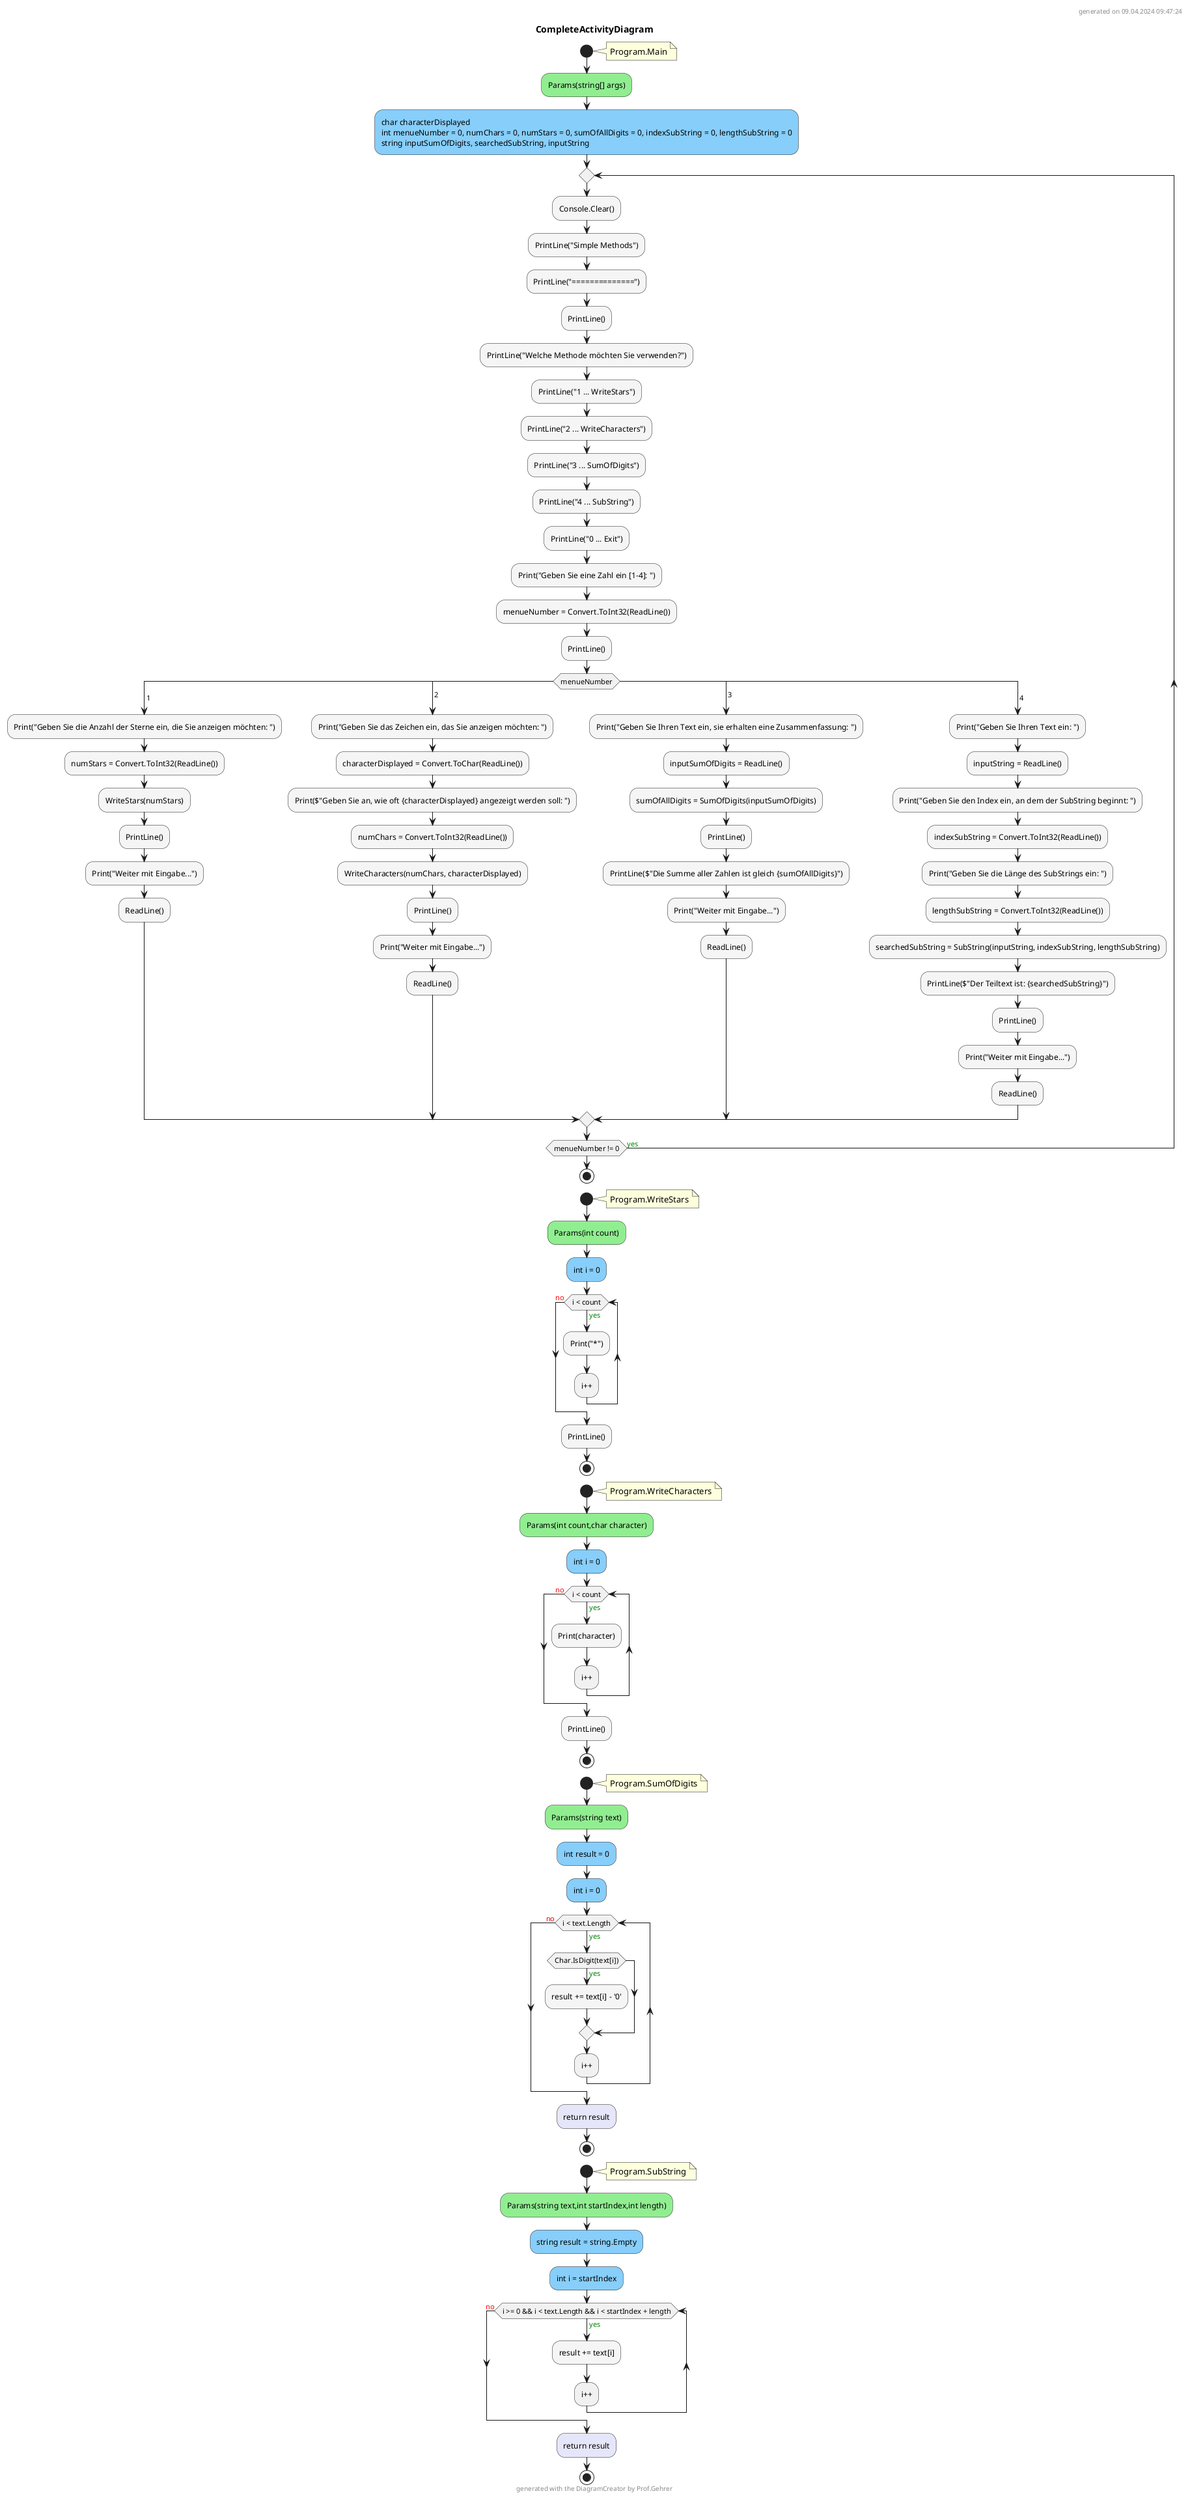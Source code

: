 @startuml CompleteActivityDiagram
header
generated on 09.04.2024 09:47:24
end header
title CompleteActivityDiagram
start
note right:  Program.Main
#LightGreen:Params(string[] args);
#LightSkyBlue:char characterDisplayed\nint menueNumber = 0, numChars = 0, numStars = 0, sumOfAllDigits = 0, indexSubString = 0, lengthSubString = 0\nstring inputSumOfDigits, searchedSubString, inputString;
repeat
        #WhiteSmoke:Console.Clear();
        #WhiteSmoke:PrintLine("Simple Methods");
        #WhiteSmoke:PrintLine("==============");
        #WhiteSmoke:PrintLine();
        #WhiteSmoke:PrintLine("Welche Methode möchten Sie verwenden?");
        #WhiteSmoke:PrintLine("1 ... WriteStars");
        #WhiteSmoke:PrintLine("2 ... WriteCharacters");
        #WhiteSmoke:PrintLine("3 ... SumOfDigits");
        #WhiteSmoke:PrintLine("4 ... SubString");
        #WhiteSmoke:PrintLine("0 ... Exit");
        #WhiteSmoke:Print("Geben Sie eine Zahl ein [1-4]: ");
        #WhiteSmoke:menueNumber = Convert.ToInt32(ReadLine());
        #WhiteSmoke:PrintLine();
        switch (menueNumber)
            case( 1 )
            #WhiteSmoke:Print("Geben Sie die Anzahl der Sterne ein, die Sie anzeigen möchten: ");
            #WhiteSmoke:numStars = Convert.ToInt32(ReadLine());
            #WhiteSmoke:WriteStars(numStars);
            #WhiteSmoke:PrintLine();
            #WhiteSmoke:Print("Weiter mit Eingabe...");
            #WhiteSmoke:ReadLine();
            case( 2 )
            #WhiteSmoke:Print("Geben Sie das Zeichen ein, das Sie anzeigen möchten: ");
            #WhiteSmoke:characterDisplayed = Convert.ToChar(ReadLine());
            #WhiteSmoke:Print($"Geben Sie an, wie oft {characterDisplayed} angezeigt werden soll: ");
            #WhiteSmoke:numChars = Convert.ToInt32(ReadLine());
            #WhiteSmoke:WriteCharacters(numChars, characterDisplayed);
            #WhiteSmoke:PrintLine();
            #WhiteSmoke:Print("Weiter mit Eingabe...");
            #WhiteSmoke:ReadLine();
            case( 3 )
            #WhiteSmoke:Print("Geben Sie Ihren Text ein, sie erhalten eine Zusammenfassung: ");
            #WhiteSmoke:inputSumOfDigits = ReadLine();
            #WhiteSmoke:sumOfAllDigits = SumOfDigits(inputSumOfDigits);
            #WhiteSmoke:PrintLine();
            #WhiteSmoke:PrintLine($"Die Summe aller Zahlen ist gleich {sumOfAllDigits}");
            #WhiteSmoke:Print("Weiter mit Eingabe...");
            #WhiteSmoke:ReadLine();
            case( 4 )
            #WhiteSmoke:Print("Geben Sie Ihren Text ein: ");
            #WhiteSmoke:inputString = ReadLine();
            #WhiteSmoke:Print("Geben Sie den Index ein, an dem der SubString beginnt: ");
            #WhiteSmoke:indexSubString = Convert.ToInt32(ReadLine());
            #WhiteSmoke:Print("Geben Sie die Länge des SubStrings ein: ");
            #WhiteSmoke:lengthSubString = Convert.ToInt32(ReadLine());
            #WhiteSmoke:searchedSubString = SubString(inputString, indexSubString, lengthSubString);
            #WhiteSmoke:PrintLine($"Der Teiltext ist: {searchedSubString}");
            #WhiteSmoke:PrintLine();
            #WhiteSmoke:Print("Weiter mit Eingabe...");
            #WhiteSmoke:ReadLine();
        endswitch
repeat while (menueNumber != 0) is (<color:green>yes)
stop
start
note right:  Program.WriteStars
#LightGreen:Params(int count);
#LightSkyBlue:int i = 0;
while (i < count) is (<color:green>yes)
        #WhiteSmoke:Print("*");
:i++;
endwhile (<color:red>no)
#WhiteSmoke:PrintLine();
stop
start
note right:  Program.WriteCharacters
#LightGreen:Params(int count,char character);
#LightSkyBlue:int i = 0;
while (i < count) is (<color:green>yes)
        #WhiteSmoke:Print(character);
:i++;
endwhile (<color:red>no)
#WhiteSmoke:PrintLine();
stop
start
note right:  Program.SumOfDigits
#LightGreen:Params(string text);
#LightSkyBlue:int result = 0;
#LightSkyBlue:int i = 0;
while (i < text.Length) is (<color:green>yes)
        if (Char.IsDigit(text[i])) then (<color:green>yes)
                #WhiteSmoke:result += text[i] - '0';
        endif
:i++;
endwhile (<color:red>no)
#Lavender:return result;
stop
start
note right:  Program.SubString
#LightGreen:Params(string text,int startIndex,int length);
#LightSkyBlue:string result = string.Empty;
#LightSkyBlue:int i = startIndex;
while (i >= 0 && i < text.Length && i < startIndex + length) is (<color:green>yes)
        #WhiteSmoke:result += text[i];
:i++;
endwhile (<color:red>no)
#Lavender:return result;
stop
footer
generated with the DiagramCreator by Prof.Gehrer
end footer
@enduml
